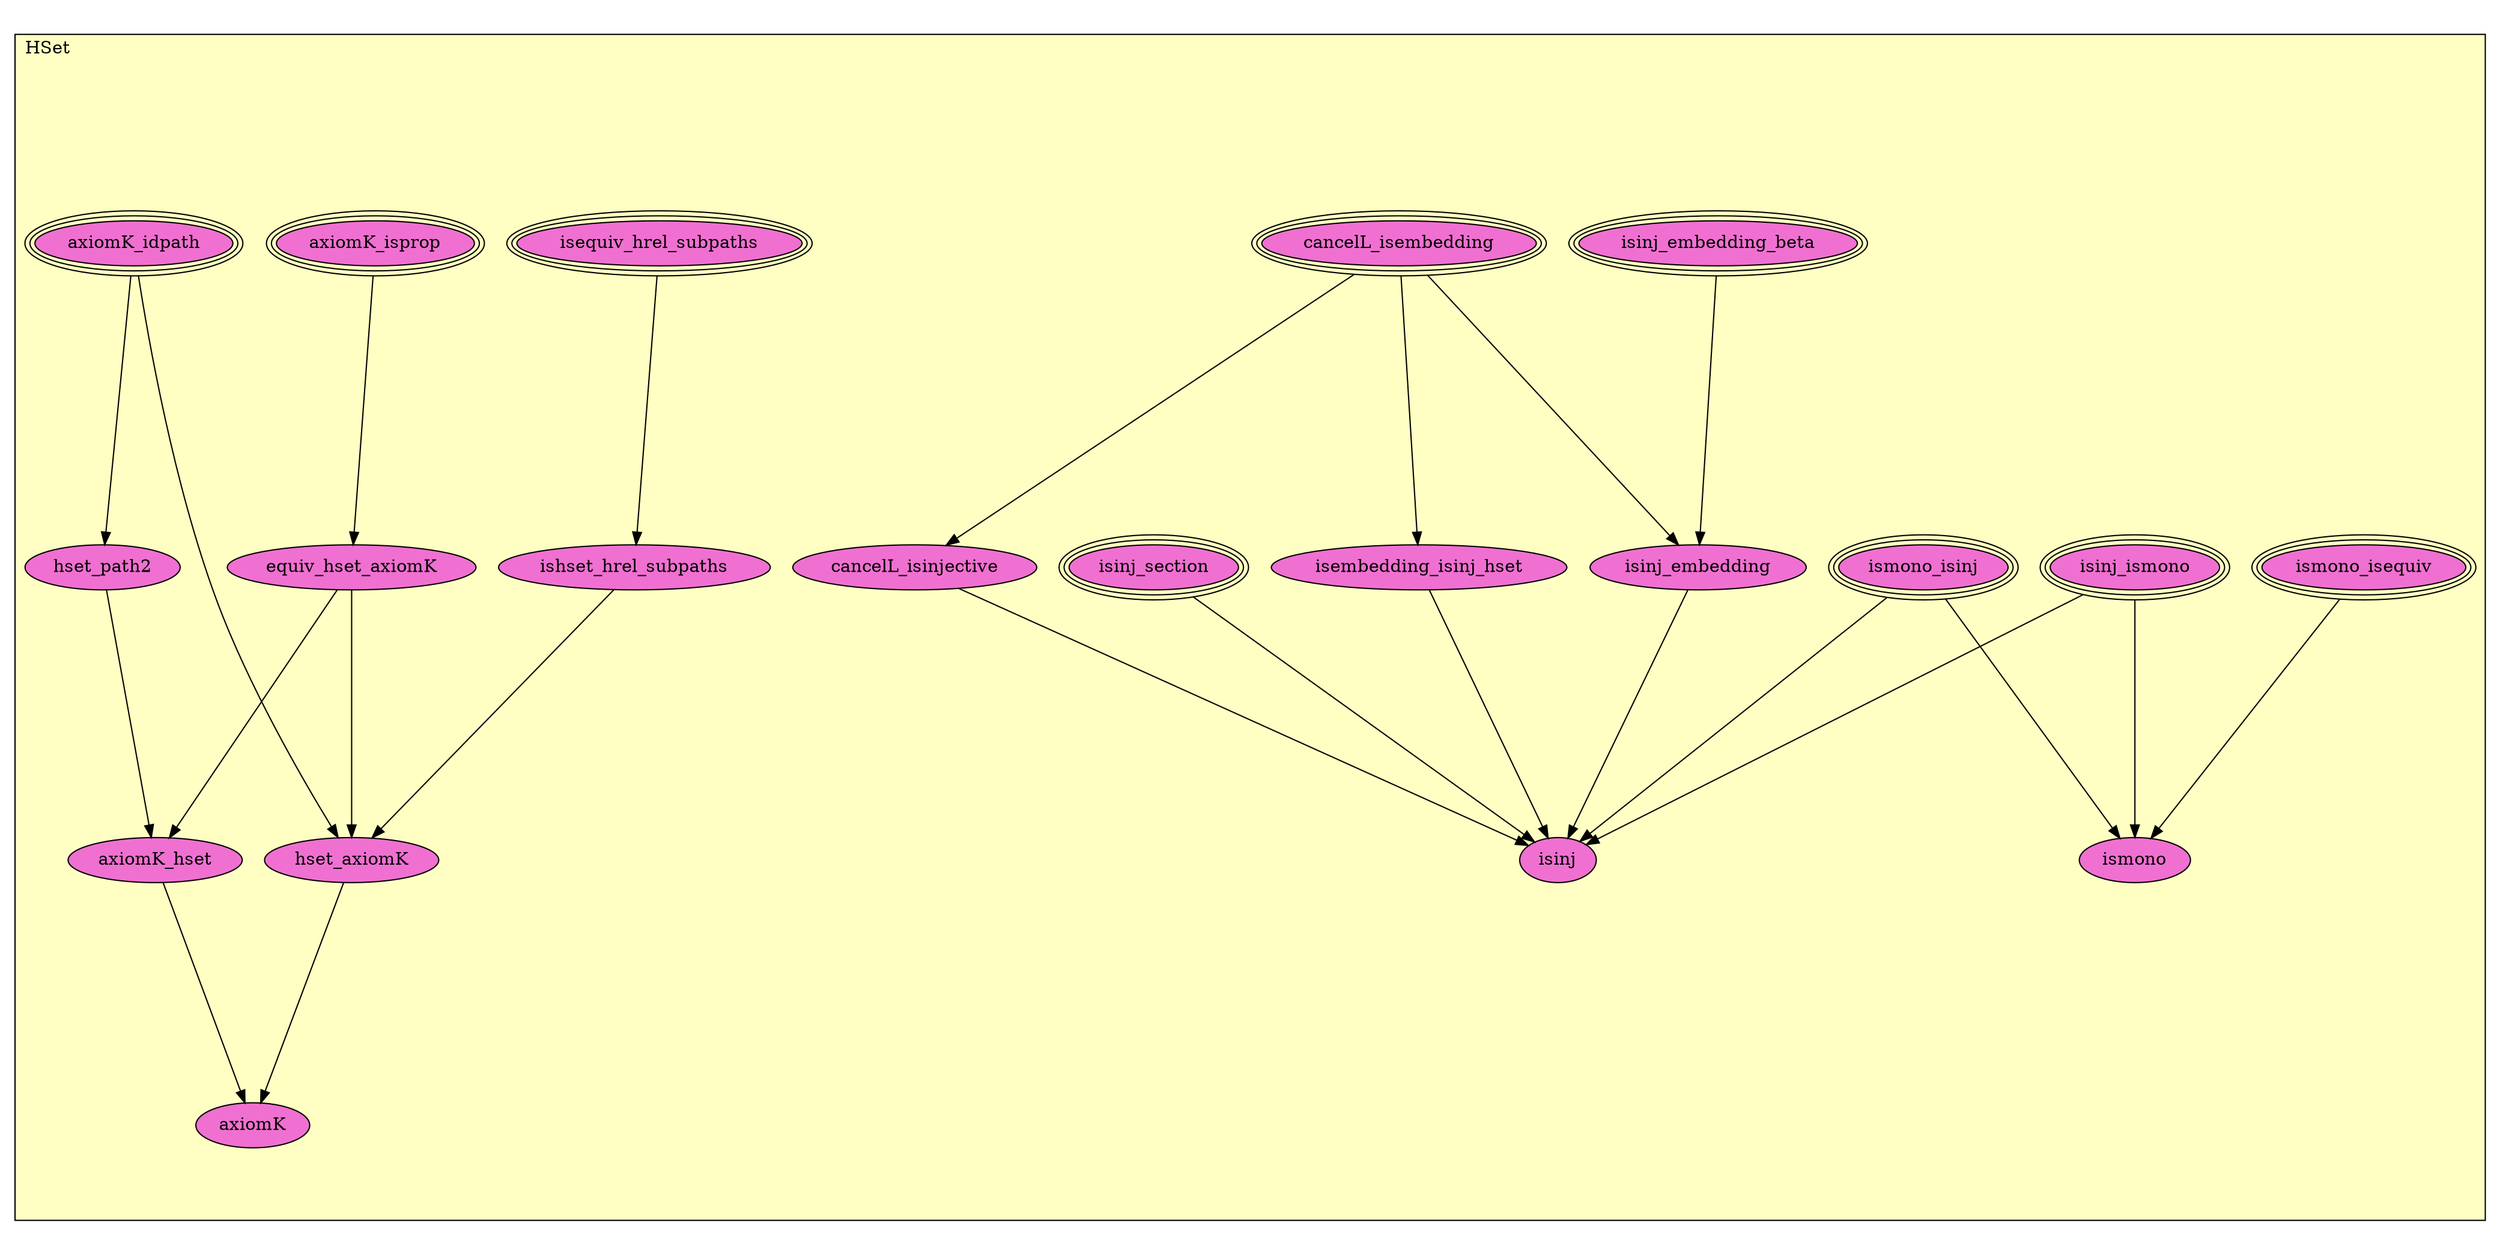 digraph HoTT_HSet {
  graph [ratio=0.5]
  node [style=filled]
HSet_cancelL_isembedding [label="cancelL_isembedding", URL=<HSet.html#cancelL_isembedding>, peripheries=3, fillcolor="#F070D1"] ;
HSet_cancelL_isinjective [label="cancelL_isinjective", URL=<HSet.html#cancelL_isinjective>, fillcolor="#F070D1"] ;
HSet_ismono_isequiv [label="ismono_isequiv", URL=<HSet.html#ismono_isequiv>, peripheries=3, fillcolor="#F070D1"] ;
HSet_isinj_ismono [label="isinj_ismono", URL=<HSet.html#isinj_ismono>, peripheries=3, fillcolor="#F070D1"] ;
HSet_ismono_isinj [label="ismono_isinj", URL=<HSet.html#ismono_isinj>, peripheries=3, fillcolor="#F070D1"] ;
HSet_isembedding_isinj_hset [label="isembedding_isinj_hset", URL=<HSet.html#isembedding_isinj_hset>, fillcolor="#F070D1"] ;
HSet_isinj_section [label="isinj_section", URL=<HSet.html#isinj_section>, peripheries=3, fillcolor="#F070D1"] ;
HSet_isinj_embedding_beta [label="isinj_embedding_beta", URL=<HSet.html#isinj_embedding_beta>, peripheries=3, fillcolor="#F070D1"] ;
HSet_isinj_embedding [label="isinj_embedding", URL=<HSet.html#isinj_embedding>, fillcolor="#F070D1"] ;
HSet_isinj [label="isinj", URL=<HSet.html#isinj>, fillcolor="#F070D1"] ;
HSet_ismono [label="ismono", URL=<HSet.html#ismono>, fillcolor="#F070D1"] ;
HSet_isequiv_hrel_subpaths [label="isequiv_hrel_subpaths", URL=<HSet.html#isequiv_hrel_subpaths>, peripheries=3, fillcolor="#F070D1"] ;
HSet_ishset_hrel_subpaths [label="ishset_hrel_subpaths", URL=<HSet.html#ishset_hrel_subpaths>, fillcolor="#F070D1"] ;
HSet_axiomK_idpath [label="axiomK_idpath", URL=<HSet.html#axiomK_idpath>, peripheries=3, fillcolor="#F070D1"] ;
HSet_hset_path2 [label="hset_path2", URL=<HSet.html#hset_path2>, fillcolor="#F070D1"] ;
HSet_axiomK_isprop [label="axiomK_isprop", URL=<HSet.html#axiomK_isprop>, peripheries=3, fillcolor="#F070D1"] ;
HSet_equiv_hset_axiomK [label="equiv_hset_axiomK", URL=<HSet.html#equiv_hset_axiomK>, fillcolor="#F070D1"] ;
HSet_hset_axiomK [label="hset_axiomK", URL=<HSet.html#hset_axiomK>, fillcolor="#F070D1"] ;
HSet_axiomK_hset [label="axiomK_hset", URL=<HSet.html#axiomK_hset>, fillcolor="#F070D1"] ;
HSet_axiomK [label="axiomK", URL=<HSet.html#axiomK>, fillcolor="#F070D1"] ;
  HSet_cancelL_isembedding -> HSet_cancelL_isinjective [] ;
  HSet_cancelL_isembedding -> HSet_isembedding_isinj_hset [] ;
  HSet_cancelL_isembedding -> HSet_isinj_embedding [] ;
  HSet_cancelL_isinjective -> HSet_isinj [] ;
  HSet_ismono_isequiv -> HSet_ismono [] ;
  HSet_isinj_ismono -> HSet_isinj [] ;
  HSet_isinj_ismono -> HSet_ismono [] ;
  HSet_ismono_isinj -> HSet_isinj [] ;
  HSet_ismono_isinj -> HSet_ismono [] ;
  HSet_isembedding_isinj_hset -> HSet_isinj [] ;
  HSet_isinj_section -> HSet_isinj [] ;
  HSet_isinj_embedding_beta -> HSet_isinj_embedding [] ;
  HSet_isinj_embedding -> HSet_isinj [] ;
  HSet_isequiv_hrel_subpaths -> HSet_ishset_hrel_subpaths [] ;
  HSet_ishset_hrel_subpaths -> HSet_hset_axiomK [] ;
  HSet_axiomK_idpath -> HSet_hset_path2 [] ;
  HSet_axiomK_idpath -> HSet_hset_axiomK [] ;
  HSet_hset_path2 -> HSet_axiomK_hset [] ;
  HSet_axiomK_isprop -> HSet_equiv_hset_axiomK [] ;
  HSet_equiv_hset_axiomK -> HSet_hset_axiomK [] ;
  HSet_equiv_hset_axiomK -> HSet_axiomK_hset [] ;
  HSet_hset_axiomK -> HSet_axiomK [] ;
  HSet_axiomK_hset -> HSet_axiomK [] ;
subgraph cluster_HSet { label="HSet"; fillcolor="#FFFFC3"; labeljust=l; style=filled 
HSet_axiomK; HSet_axiomK_hset; HSet_hset_axiomK; HSet_equiv_hset_axiomK; HSet_axiomK_isprop; HSet_hset_path2; HSet_axiomK_idpath; HSet_ishset_hrel_subpaths; HSet_isequiv_hrel_subpaths; HSet_ismono; HSet_isinj; HSet_isinj_embedding; HSet_isinj_embedding_beta; HSet_isinj_section; HSet_isembedding_isinj_hset; HSet_ismono_isinj; HSet_isinj_ismono; HSet_ismono_isequiv; HSet_cancelL_isinjective; HSet_cancelL_isembedding; };
} /* END */
